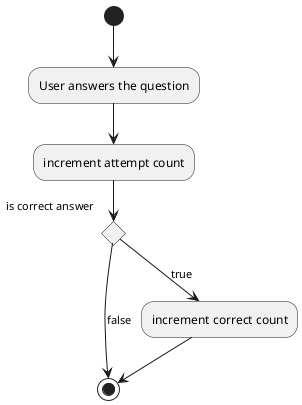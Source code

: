 @startuml

(*) --> "User answers the question"
--> "increment attempt count"

if "is correct answer" then
    --> [true] "increment correct count"
    --> (*)
else
    -> [false] (*)

@enduml
